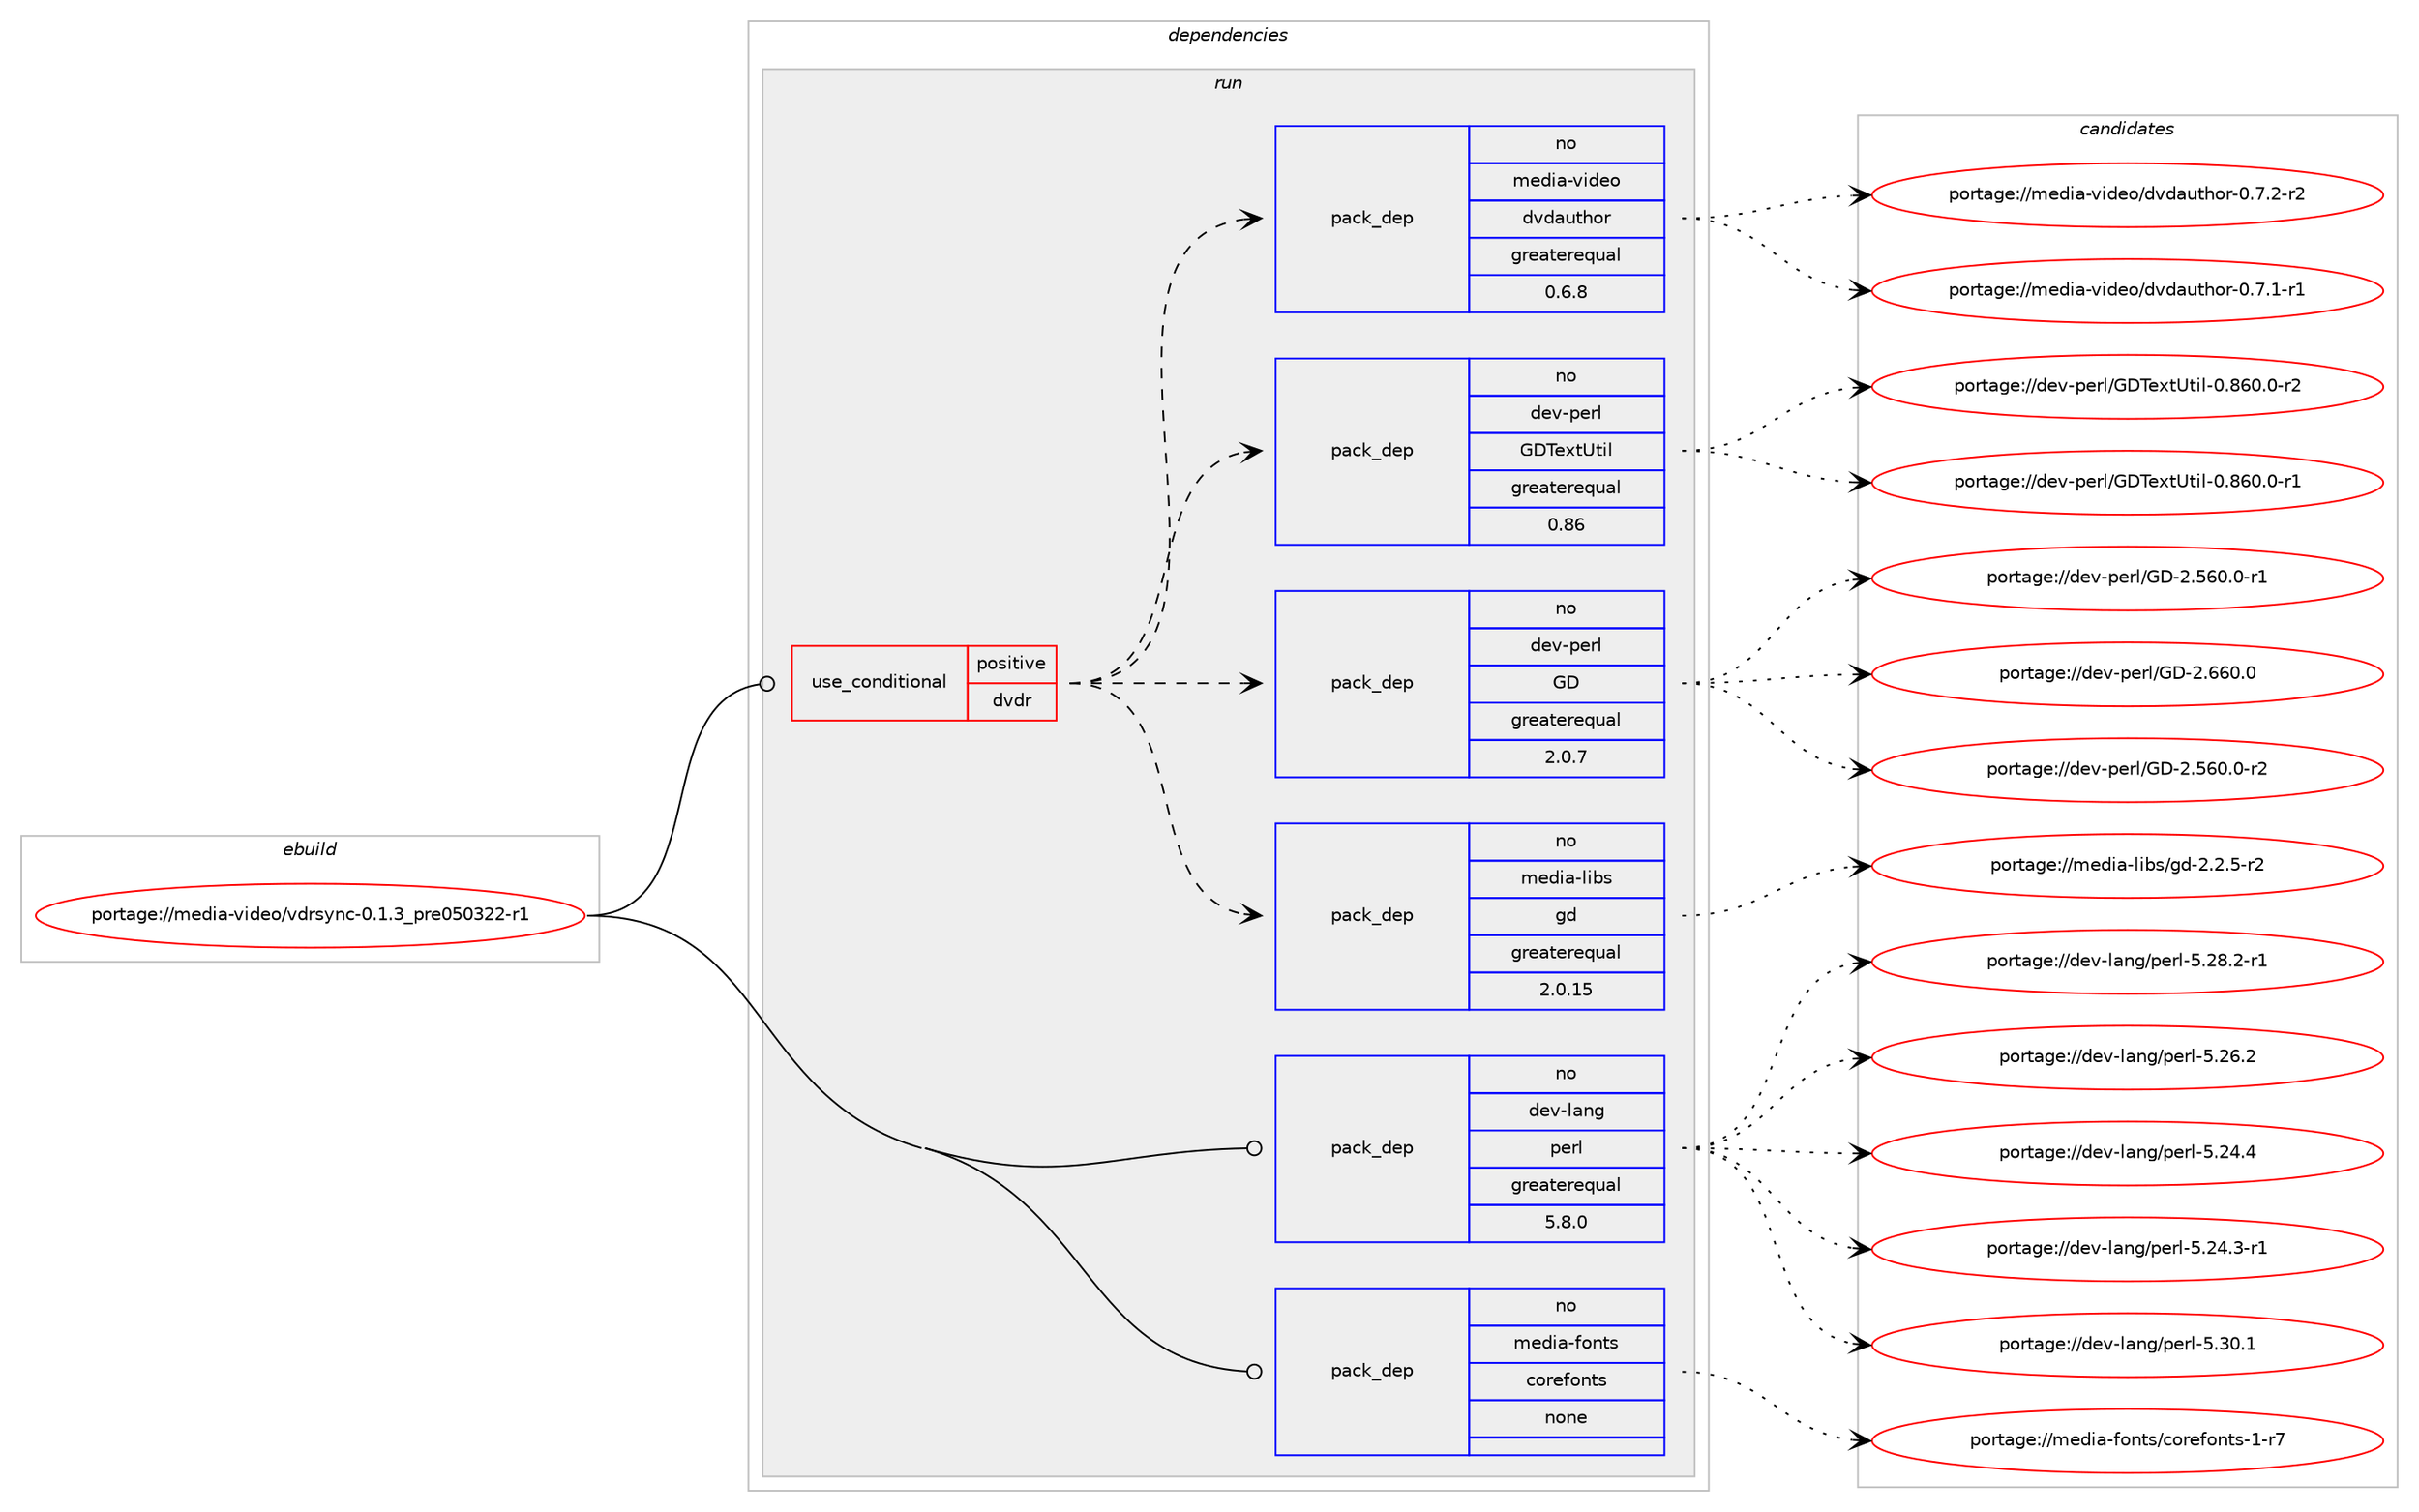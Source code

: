 digraph prolog {

# *************
# Graph options
# *************

newrank=true;
concentrate=true;
compound=true;
graph [rankdir=LR,fontname=Helvetica,fontsize=10,ranksep=1.5];#, ranksep=2.5, nodesep=0.2];
edge  [arrowhead=vee];
node  [fontname=Helvetica,fontsize=10];

# **********
# The ebuild
# **********

subgraph cluster_leftcol {
color=gray;
rank=same;
label=<<i>ebuild</i>>;
id [label="portage://media-video/vdrsync-0.1.3_pre050322-r1", color=red, width=4, href="../media-video/vdrsync-0.1.3_pre050322-r1.svg"];
}

# ****************
# The dependencies
# ****************

subgraph cluster_midcol {
color=gray;
label=<<i>dependencies</i>>;
subgraph cluster_compile {
fillcolor="#eeeeee";
style=filled;
label=<<i>compile</i>>;
}
subgraph cluster_compileandrun {
fillcolor="#eeeeee";
style=filled;
label=<<i>compile and run</i>>;
}
subgraph cluster_run {
fillcolor="#eeeeee";
style=filled;
label=<<i>run</i>>;
subgraph cond38138 {
dependency173514 [label=<<TABLE BORDER="0" CELLBORDER="1" CELLSPACING="0" CELLPADDING="4"><TR><TD ROWSPAN="3" CELLPADDING="10">use_conditional</TD></TR><TR><TD>positive</TD></TR><TR><TD>dvdr</TD></TR></TABLE>>, shape=none, color=red];
subgraph pack132613 {
dependency173515 [label=<<TABLE BORDER="0" CELLBORDER="1" CELLSPACING="0" CELLPADDING="4" WIDTH="220"><TR><TD ROWSPAN="6" CELLPADDING="30">pack_dep</TD></TR><TR><TD WIDTH="110">no</TD></TR><TR><TD>media-libs</TD></TR><TR><TD>gd</TD></TR><TR><TD>greaterequal</TD></TR><TR><TD>2.0.15</TD></TR></TABLE>>, shape=none, color=blue];
}
dependency173514:e -> dependency173515:w [weight=20,style="dashed",arrowhead="vee"];
subgraph pack132614 {
dependency173516 [label=<<TABLE BORDER="0" CELLBORDER="1" CELLSPACING="0" CELLPADDING="4" WIDTH="220"><TR><TD ROWSPAN="6" CELLPADDING="30">pack_dep</TD></TR><TR><TD WIDTH="110">no</TD></TR><TR><TD>dev-perl</TD></TR><TR><TD>GD</TD></TR><TR><TD>greaterequal</TD></TR><TR><TD>2.0.7</TD></TR></TABLE>>, shape=none, color=blue];
}
dependency173514:e -> dependency173516:w [weight=20,style="dashed",arrowhead="vee"];
subgraph pack132615 {
dependency173517 [label=<<TABLE BORDER="0" CELLBORDER="1" CELLSPACING="0" CELLPADDING="4" WIDTH="220"><TR><TD ROWSPAN="6" CELLPADDING="30">pack_dep</TD></TR><TR><TD WIDTH="110">no</TD></TR><TR><TD>dev-perl</TD></TR><TR><TD>GDTextUtil</TD></TR><TR><TD>greaterequal</TD></TR><TR><TD>0.86</TD></TR></TABLE>>, shape=none, color=blue];
}
dependency173514:e -> dependency173517:w [weight=20,style="dashed",arrowhead="vee"];
subgraph pack132616 {
dependency173518 [label=<<TABLE BORDER="0" CELLBORDER="1" CELLSPACING="0" CELLPADDING="4" WIDTH="220"><TR><TD ROWSPAN="6" CELLPADDING="30">pack_dep</TD></TR><TR><TD WIDTH="110">no</TD></TR><TR><TD>media-video</TD></TR><TR><TD>dvdauthor</TD></TR><TR><TD>greaterequal</TD></TR><TR><TD>0.6.8</TD></TR></TABLE>>, shape=none, color=blue];
}
dependency173514:e -> dependency173518:w [weight=20,style="dashed",arrowhead="vee"];
}
id:e -> dependency173514:w [weight=20,style="solid",arrowhead="odot"];
subgraph pack132617 {
dependency173519 [label=<<TABLE BORDER="0" CELLBORDER="1" CELLSPACING="0" CELLPADDING="4" WIDTH="220"><TR><TD ROWSPAN="6" CELLPADDING="30">pack_dep</TD></TR><TR><TD WIDTH="110">no</TD></TR><TR><TD>dev-lang</TD></TR><TR><TD>perl</TD></TR><TR><TD>greaterequal</TD></TR><TR><TD>5.8.0</TD></TR></TABLE>>, shape=none, color=blue];
}
id:e -> dependency173519:w [weight=20,style="solid",arrowhead="odot"];
subgraph pack132618 {
dependency173520 [label=<<TABLE BORDER="0" CELLBORDER="1" CELLSPACING="0" CELLPADDING="4" WIDTH="220"><TR><TD ROWSPAN="6" CELLPADDING="30">pack_dep</TD></TR><TR><TD WIDTH="110">no</TD></TR><TR><TD>media-fonts</TD></TR><TR><TD>corefonts</TD></TR><TR><TD>none</TD></TR><TR><TD></TD></TR></TABLE>>, shape=none, color=blue];
}
id:e -> dependency173520:w [weight=20,style="solid",arrowhead="odot"];
}
}

# **************
# The candidates
# **************

subgraph cluster_choices {
rank=same;
color=gray;
label=<<i>candidates</i>>;

subgraph choice132613 {
color=black;
nodesep=1;
choice109101100105974510810598115471031004550465046534511450 [label="portage://media-libs/gd-2.2.5-r2", color=red, width=4,href="../media-libs/gd-2.2.5-r2.svg"];
dependency173515:e -> choice109101100105974510810598115471031004550465046534511450:w [style=dotted,weight="100"];
}
subgraph choice132614 {
color=black;
nodesep=1;
choice100101118451121011141084771684550465454484648 [label="portage://dev-perl/GD-2.660.0", color=red, width=4,href="../dev-perl/GD-2.660.0.svg"];
choice1001011184511210111410847716845504653544846484511450 [label="portage://dev-perl/GD-2.560.0-r2", color=red, width=4,href="../dev-perl/GD-2.560.0-r2.svg"];
choice1001011184511210111410847716845504653544846484511449 [label="portage://dev-perl/GD-2.560.0-r1", color=red, width=4,href="../dev-perl/GD-2.560.0-r1.svg"];
dependency173516:e -> choice100101118451121011141084771684550465454484648:w [style=dotted,weight="100"];
dependency173516:e -> choice1001011184511210111410847716845504653544846484511450:w [style=dotted,weight="100"];
dependency173516:e -> choice1001011184511210111410847716845504653544846484511449:w [style=dotted,weight="100"];
}
subgraph choice132615 {
color=black;
nodesep=1;
choice10010111845112101114108477168841011201168511610510845484656544846484511450 [label="portage://dev-perl/GDTextUtil-0.860.0-r2", color=red, width=4,href="../dev-perl/GDTextUtil-0.860.0-r2.svg"];
choice10010111845112101114108477168841011201168511610510845484656544846484511449 [label="portage://dev-perl/GDTextUtil-0.860.0-r1", color=red, width=4,href="../dev-perl/GDTextUtil-0.860.0-r1.svg"];
dependency173517:e -> choice10010111845112101114108477168841011201168511610510845484656544846484511450:w [style=dotted,weight="100"];
dependency173517:e -> choice10010111845112101114108477168841011201168511610510845484656544846484511449:w [style=dotted,weight="100"];
}
subgraph choice132616 {
color=black;
nodesep=1;
choice109101100105974511810510010111147100118100971171161041111144548465546504511450 [label="portage://media-video/dvdauthor-0.7.2-r2", color=red, width=4,href="../media-video/dvdauthor-0.7.2-r2.svg"];
choice109101100105974511810510010111147100118100971171161041111144548465546494511449 [label="portage://media-video/dvdauthor-0.7.1-r1", color=red, width=4,href="../media-video/dvdauthor-0.7.1-r1.svg"];
dependency173518:e -> choice109101100105974511810510010111147100118100971171161041111144548465546504511450:w [style=dotted,weight="100"];
dependency173518:e -> choice109101100105974511810510010111147100118100971171161041111144548465546494511449:w [style=dotted,weight="100"];
}
subgraph choice132617 {
color=black;
nodesep=1;
choice10010111845108971101034711210111410845534651484649 [label="portage://dev-lang/perl-5.30.1", color=red, width=4,href="../dev-lang/perl-5.30.1.svg"];
choice100101118451089711010347112101114108455346505646504511449 [label="portage://dev-lang/perl-5.28.2-r1", color=red, width=4,href="../dev-lang/perl-5.28.2-r1.svg"];
choice10010111845108971101034711210111410845534650544650 [label="portage://dev-lang/perl-5.26.2", color=red, width=4,href="../dev-lang/perl-5.26.2.svg"];
choice10010111845108971101034711210111410845534650524652 [label="portage://dev-lang/perl-5.24.4", color=red, width=4,href="../dev-lang/perl-5.24.4.svg"];
choice100101118451089711010347112101114108455346505246514511449 [label="portage://dev-lang/perl-5.24.3-r1", color=red, width=4,href="../dev-lang/perl-5.24.3-r1.svg"];
dependency173519:e -> choice10010111845108971101034711210111410845534651484649:w [style=dotted,weight="100"];
dependency173519:e -> choice100101118451089711010347112101114108455346505646504511449:w [style=dotted,weight="100"];
dependency173519:e -> choice10010111845108971101034711210111410845534650544650:w [style=dotted,weight="100"];
dependency173519:e -> choice10010111845108971101034711210111410845534650524652:w [style=dotted,weight="100"];
dependency173519:e -> choice100101118451089711010347112101114108455346505246514511449:w [style=dotted,weight="100"];
}
subgraph choice132618 {
color=black;
nodesep=1;
choice1091011001059745102111110116115479911111410110211111011611545494511455 [label="portage://media-fonts/corefonts-1-r7", color=red, width=4,href="../media-fonts/corefonts-1-r7.svg"];
dependency173520:e -> choice1091011001059745102111110116115479911111410110211111011611545494511455:w [style=dotted,weight="100"];
}
}

}
